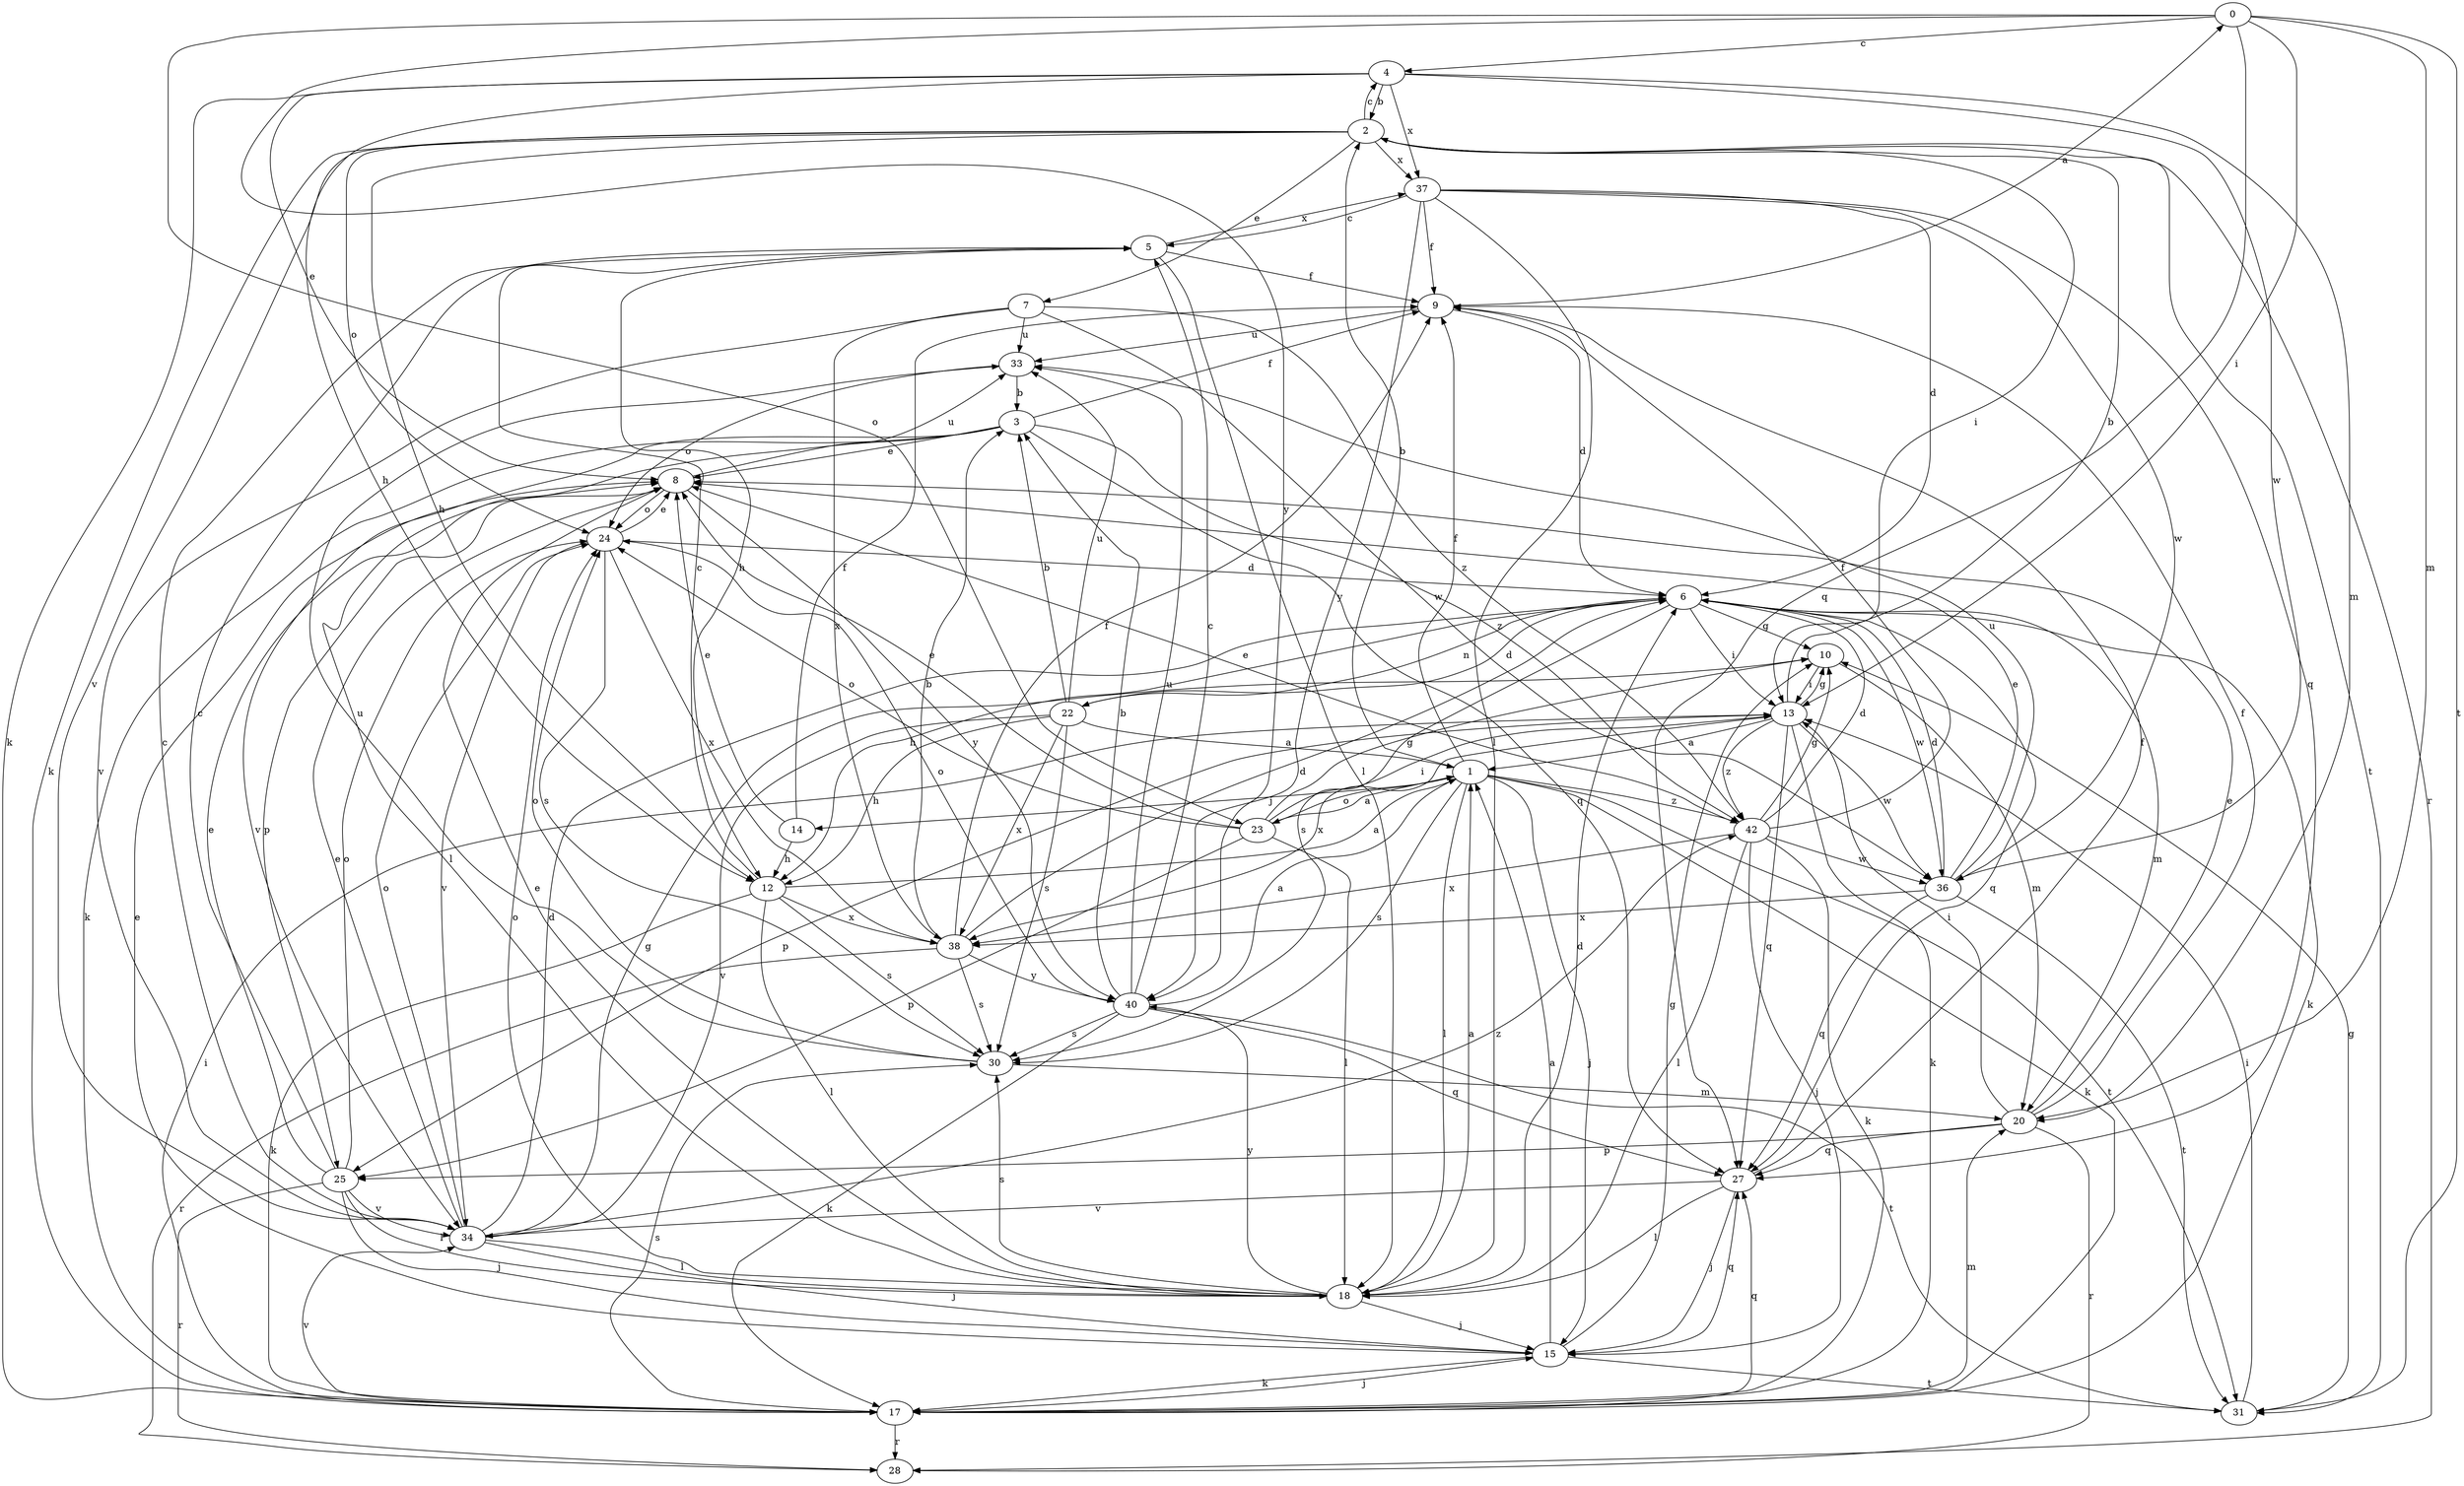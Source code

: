 strict digraph  {
0;
1;
2;
3;
4;
5;
6;
7;
8;
9;
10;
12;
13;
14;
15;
17;
18;
20;
22;
23;
24;
25;
27;
28;
30;
31;
33;
34;
36;
37;
38;
40;
42;
0 -> 4  [label=c];
0 -> 13  [label=i];
0 -> 20  [label=m];
0 -> 23  [label=o];
0 -> 27  [label=q];
0 -> 31  [label=t];
0 -> 40  [label=y];
1 -> 2  [label=b];
1 -> 9  [label=f];
1 -> 14  [label=j];
1 -> 15  [label=j];
1 -> 17  [label=k];
1 -> 18  [label=l];
1 -> 23  [label=o];
1 -> 30  [label=s];
1 -> 31  [label=t];
1 -> 42  [label=z];
2 -> 4  [label=c];
2 -> 7  [label=e];
2 -> 12  [label=h];
2 -> 13  [label=i];
2 -> 17  [label=k];
2 -> 24  [label=o];
2 -> 28  [label=r];
2 -> 31  [label=t];
2 -> 34  [label=v];
2 -> 37  [label=x];
3 -> 8  [label=e];
3 -> 9  [label=f];
3 -> 17  [label=k];
3 -> 18  [label=l];
3 -> 27  [label=q];
3 -> 34  [label=v];
3 -> 42  [label=z];
4 -> 2  [label=b];
4 -> 8  [label=e];
4 -> 12  [label=h];
4 -> 17  [label=k];
4 -> 20  [label=m];
4 -> 36  [label=w];
4 -> 37  [label=x];
5 -> 9  [label=f];
5 -> 12  [label=h];
5 -> 18  [label=l];
5 -> 37  [label=x];
6 -> 10  [label=g];
6 -> 12  [label=h];
6 -> 13  [label=i];
6 -> 17  [label=k];
6 -> 20  [label=m];
6 -> 22  [label=n];
6 -> 27  [label=q];
6 -> 30  [label=s];
6 -> 36  [label=w];
7 -> 33  [label=u];
7 -> 34  [label=v];
7 -> 36  [label=w];
7 -> 38  [label=x];
7 -> 42  [label=z];
8 -> 24  [label=o];
8 -> 25  [label=p];
8 -> 33  [label=u];
8 -> 40  [label=y];
9 -> 0  [label=a];
9 -> 6  [label=d];
9 -> 33  [label=u];
10 -> 13  [label=i];
10 -> 20  [label=m];
12 -> 1  [label=a];
12 -> 5  [label=c];
12 -> 17  [label=k];
12 -> 18  [label=l];
12 -> 30  [label=s];
12 -> 38  [label=x];
13 -> 1  [label=a];
13 -> 2  [label=b];
13 -> 10  [label=g];
13 -> 17  [label=k];
13 -> 25  [label=p];
13 -> 27  [label=q];
13 -> 36  [label=w];
13 -> 38  [label=x];
13 -> 42  [label=z];
14 -> 8  [label=e];
14 -> 9  [label=f];
14 -> 12  [label=h];
15 -> 1  [label=a];
15 -> 8  [label=e];
15 -> 10  [label=g];
15 -> 17  [label=k];
15 -> 27  [label=q];
15 -> 31  [label=t];
17 -> 13  [label=i];
17 -> 15  [label=j];
17 -> 20  [label=m];
17 -> 27  [label=q];
17 -> 28  [label=r];
17 -> 30  [label=s];
17 -> 34  [label=v];
18 -> 1  [label=a];
18 -> 6  [label=d];
18 -> 8  [label=e];
18 -> 15  [label=j];
18 -> 24  [label=o];
18 -> 30  [label=s];
18 -> 40  [label=y];
20 -> 8  [label=e];
20 -> 9  [label=f];
20 -> 13  [label=i];
20 -> 25  [label=p];
20 -> 27  [label=q];
20 -> 28  [label=r];
22 -> 1  [label=a];
22 -> 3  [label=b];
22 -> 6  [label=d];
22 -> 12  [label=h];
22 -> 30  [label=s];
22 -> 33  [label=u];
22 -> 34  [label=v];
22 -> 38  [label=x];
23 -> 1  [label=a];
23 -> 8  [label=e];
23 -> 10  [label=g];
23 -> 13  [label=i];
23 -> 18  [label=l];
23 -> 24  [label=o];
23 -> 25  [label=p];
24 -> 6  [label=d];
24 -> 8  [label=e];
24 -> 30  [label=s];
24 -> 34  [label=v];
24 -> 38  [label=x];
25 -> 5  [label=c];
25 -> 8  [label=e];
25 -> 15  [label=j];
25 -> 18  [label=l];
25 -> 24  [label=o];
25 -> 28  [label=r];
25 -> 34  [label=v];
27 -> 9  [label=f];
27 -> 15  [label=j];
27 -> 18  [label=l];
27 -> 34  [label=v];
30 -> 20  [label=m];
30 -> 24  [label=o];
30 -> 33  [label=u];
31 -> 10  [label=g];
31 -> 13  [label=i];
33 -> 3  [label=b];
33 -> 24  [label=o];
34 -> 5  [label=c];
34 -> 6  [label=d];
34 -> 8  [label=e];
34 -> 10  [label=g];
34 -> 15  [label=j];
34 -> 18  [label=l];
34 -> 24  [label=o];
34 -> 42  [label=z];
36 -> 6  [label=d];
36 -> 8  [label=e];
36 -> 27  [label=q];
36 -> 31  [label=t];
36 -> 33  [label=u];
36 -> 38  [label=x];
37 -> 5  [label=c];
37 -> 6  [label=d];
37 -> 9  [label=f];
37 -> 18  [label=l];
37 -> 27  [label=q];
37 -> 36  [label=w];
37 -> 40  [label=y];
38 -> 3  [label=b];
38 -> 6  [label=d];
38 -> 9  [label=f];
38 -> 28  [label=r];
38 -> 30  [label=s];
38 -> 40  [label=y];
40 -> 1  [label=a];
40 -> 3  [label=b];
40 -> 5  [label=c];
40 -> 17  [label=k];
40 -> 24  [label=o];
40 -> 27  [label=q];
40 -> 30  [label=s];
40 -> 31  [label=t];
40 -> 33  [label=u];
42 -> 6  [label=d];
42 -> 8  [label=e];
42 -> 9  [label=f];
42 -> 10  [label=g];
42 -> 15  [label=j];
42 -> 17  [label=k];
42 -> 18  [label=l];
42 -> 36  [label=w];
42 -> 38  [label=x];
}
